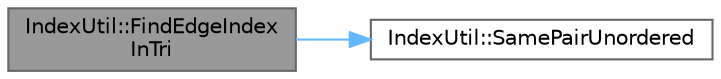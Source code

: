 digraph "IndexUtil::FindEdgeIndexInTri"
{
 // INTERACTIVE_SVG=YES
 // LATEX_PDF_SIZE
  bgcolor="transparent";
  edge [fontname=Helvetica,fontsize=10,labelfontname=Helvetica,labelfontsize=10];
  node [fontname=Helvetica,fontsize=10,shape=box,height=0.2,width=0.4];
  rankdir="LR";
  Node1 [id="Node000001",label="IndexUtil::FindEdgeIndex\lInTri",height=0.2,width=0.4,color="gray40", fillcolor="grey60", style="filled", fontcolor="black",tooltip="Find unordered edge [VertexID1,VertexID2] in TriangleVerts."];
  Node1 -> Node2 [id="edge1_Node000001_Node000002",color="steelblue1",style="solid",tooltip=" "];
  Node2 [id="Node000002",label="IndexUtil::SamePairUnordered",height=0.2,width=0.4,color="grey40", fillcolor="white", style="filled",URL="$de/df1/namespaceIndexUtil.html#ad38193521eb7274847e713c987fee00b",tooltip=" "];
}
